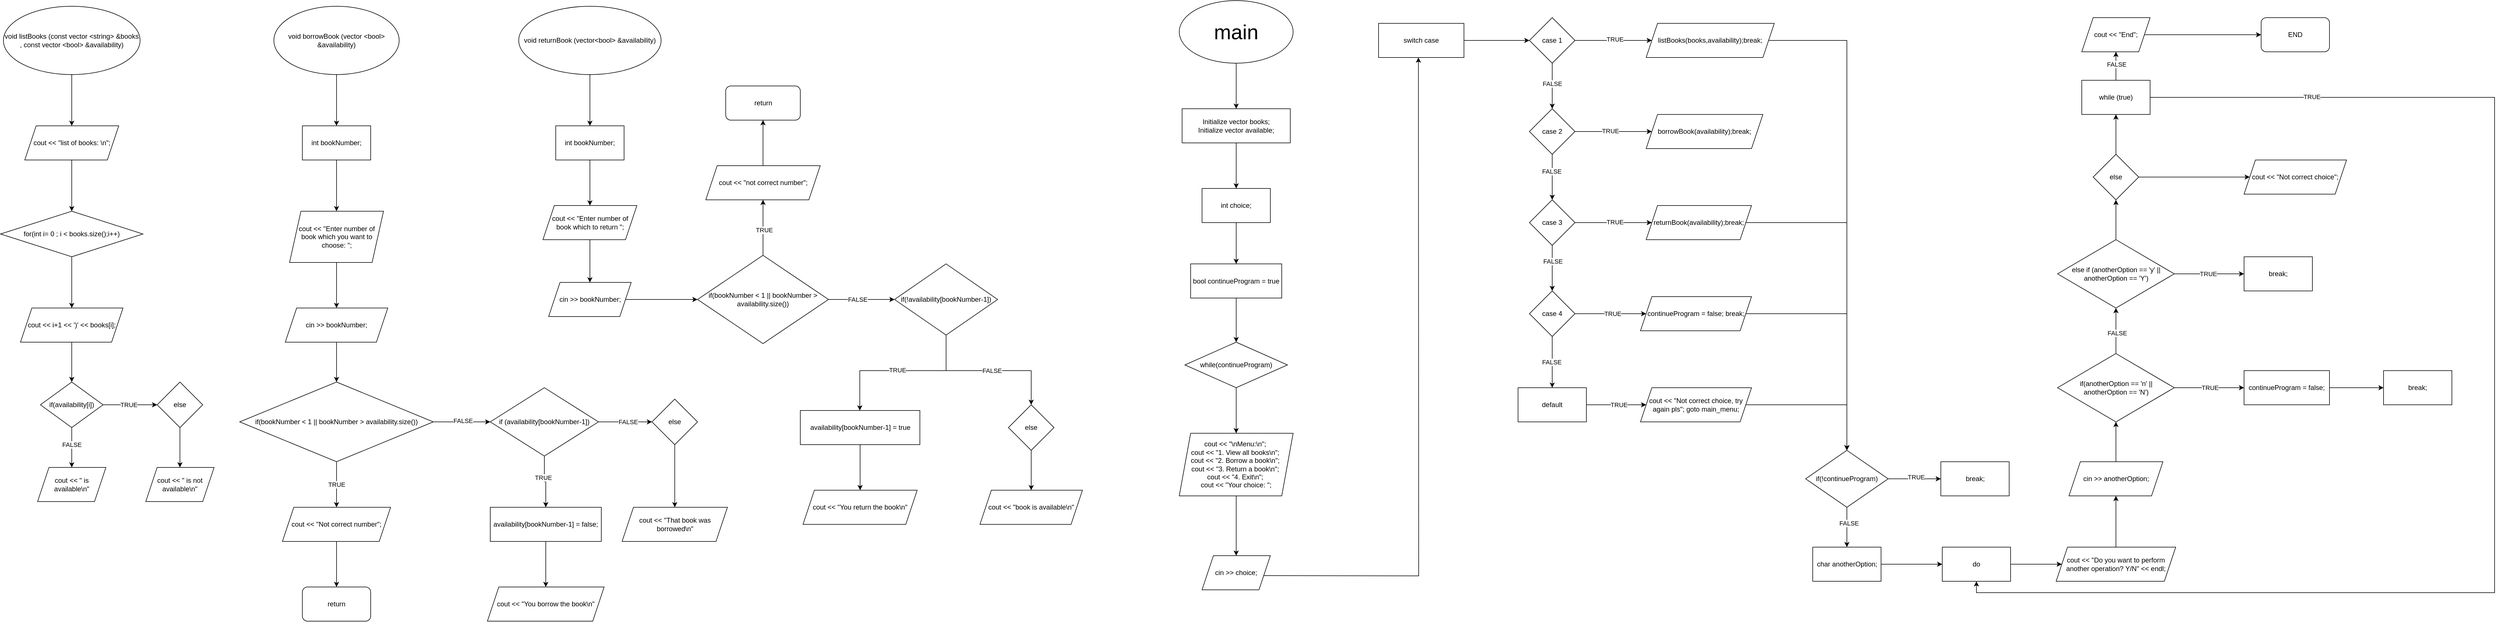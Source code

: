 <mxfile version="24.8.4">
  <diagram name="Page-1" id="5GoC2AxOQ6Kl19hyqaUY">
    <mxGraphModel dx="3521" dy="1151" grid="1" gridSize="10" guides="1" tooltips="1" connect="1" arrows="1" fold="1" page="1" pageScale="1" pageWidth="827" pageHeight="1169" math="0" shadow="0">
      <root>
        <mxCell id="0" />
        <mxCell id="1" parent="0" />
        <mxCell id="TtQ4k8WLmAkrSQSVWsEt-3" value="" style="edgeStyle=orthogonalEdgeStyle;rounded=0;orthogonalLoop=1;jettySize=auto;html=1;" edge="1" parent="1" source="TtQ4k8WLmAkrSQSVWsEt-1" target="TtQ4k8WLmAkrSQSVWsEt-2">
          <mxGeometry relative="1" as="geometry" />
        </mxCell>
        <mxCell id="TtQ4k8WLmAkrSQSVWsEt-1" value="void listBooks (const vector &amp;lt;string&amp;gt; &amp;amp;books , const vector &amp;lt;bool&amp;gt; &amp;amp;availability)" style="ellipse;whiteSpace=wrap;html=1;" vertex="1" parent="1">
          <mxGeometry x="-725" y="40" width="240" height="120" as="geometry" />
        </mxCell>
        <mxCell id="TtQ4k8WLmAkrSQSVWsEt-5" value="" style="edgeStyle=orthogonalEdgeStyle;rounded=0;orthogonalLoop=1;jettySize=auto;html=1;" edge="1" parent="1" source="TtQ4k8WLmAkrSQSVWsEt-2" target="TtQ4k8WLmAkrSQSVWsEt-4">
          <mxGeometry relative="1" as="geometry" />
        </mxCell>
        <mxCell id="TtQ4k8WLmAkrSQSVWsEt-2" value="cout &amp;lt;&amp;lt; &quot;list of books: \n&quot;;" style="shape=parallelogram;perimeter=parallelogramPerimeter;whiteSpace=wrap;html=1;fixedSize=1;" vertex="1" parent="1">
          <mxGeometry x="-687.5" y="250" width="165" height="60" as="geometry" />
        </mxCell>
        <mxCell id="TtQ4k8WLmAkrSQSVWsEt-7" value="" style="edgeStyle=orthogonalEdgeStyle;rounded=0;orthogonalLoop=1;jettySize=auto;html=1;" edge="1" parent="1" source="TtQ4k8WLmAkrSQSVWsEt-4" target="TtQ4k8WLmAkrSQSVWsEt-6">
          <mxGeometry relative="1" as="geometry" />
        </mxCell>
        <mxCell id="TtQ4k8WLmAkrSQSVWsEt-4" value="for(int i= 0 ; i &amp;lt; books.size();i++)" style="rhombus;whiteSpace=wrap;html=1;" vertex="1" parent="1">
          <mxGeometry x="-730" y="400" width="250" height="80" as="geometry" />
        </mxCell>
        <mxCell id="TtQ4k8WLmAkrSQSVWsEt-9" value="" style="edgeStyle=orthogonalEdgeStyle;rounded=0;orthogonalLoop=1;jettySize=auto;html=1;" edge="1" parent="1" source="TtQ4k8WLmAkrSQSVWsEt-6" target="TtQ4k8WLmAkrSQSVWsEt-8">
          <mxGeometry relative="1" as="geometry" />
        </mxCell>
        <mxCell id="TtQ4k8WLmAkrSQSVWsEt-6" value="cout &amp;lt;&amp;lt; i+1 &amp;lt;&amp;lt; &#39;)&#39; &amp;lt;&amp;lt; books[i];" style="shape=parallelogram;perimeter=parallelogramPerimeter;whiteSpace=wrap;html=1;fixedSize=1;" vertex="1" parent="1">
          <mxGeometry x="-695" y="570" width="180" height="60" as="geometry" />
        </mxCell>
        <mxCell id="TtQ4k8WLmAkrSQSVWsEt-11" value="" style="edgeStyle=orthogonalEdgeStyle;rounded=0;orthogonalLoop=1;jettySize=auto;html=1;" edge="1" parent="1" source="TtQ4k8WLmAkrSQSVWsEt-8" target="TtQ4k8WLmAkrSQSVWsEt-10">
          <mxGeometry relative="1" as="geometry" />
        </mxCell>
        <mxCell id="TtQ4k8WLmAkrSQSVWsEt-17" value="FALSE" style="edgeLabel;html=1;align=center;verticalAlign=middle;resizable=0;points=[];" vertex="1" connectable="0" parent="TtQ4k8WLmAkrSQSVWsEt-11">
          <mxGeometry x="-0.514" y="1" relative="1" as="geometry">
            <mxPoint x="-1" y="13" as="offset" />
          </mxGeometry>
        </mxCell>
        <mxCell id="TtQ4k8WLmAkrSQSVWsEt-13" value="" style="edgeStyle=orthogonalEdgeStyle;rounded=0;orthogonalLoop=1;jettySize=auto;html=1;" edge="1" parent="1" source="TtQ4k8WLmAkrSQSVWsEt-8" target="TtQ4k8WLmAkrSQSVWsEt-12">
          <mxGeometry relative="1" as="geometry" />
        </mxCell>
        <mxCell id="TtQ4k8WLmAkrSQSVWsEt-16" value="TRUE" style="edgeLabel;html=1;align=center;verticalAlign=middle;resizable=0;points=[];" vertex="1" connectable="0" parent="TtQ4k8WLmAkrSQSVWsEt-13">
          <mxGeometry x="0.242" y="4" relative="1" as="geometry">
            <mxPoint x="-14" y="4" as="offset" />
          </mxGeometry>
        </mxCell>
        <mxCell id="TtQ4k8WLmAkrSQSVWsEt-8" value="if(availability[i])" style="rhombus;whiteSpace=wrap;html=1;" vertex="1" parent="1">
          <mxGeometry x="-660" y="700" width="110" height="80" as="geometry" />
        </mxCell>
        <mxCell id="TtQ4k8WLmAkrSQSVWsEt-10" value="cout &amp;lt;&amp;lt; &quot; is available\n&quot;" style="shape=parallelogram;perimeter=parallelogramPerimeter;whiteSpace=wrap;html=1;fixedSize=1;" vertex="1" parent="1">
          <mxGeometry x="-665" y="850" width="120" height="60" as="geometry" />
        </mxCell>
        <mxCell id="TtQ4k8WLmAkrSQSVWsEt-15" value="" style="edgeStyle=orthogonalEdgeStyle;rounded=0;orthogonalLoop=1;jettySize=auto;html=1;" edge="1" parent="1" source="TtQ4k8WLmAkrSQSVWsEt-12" target="TtQ4k8WLmAkrSQSVWsEt-14">
          <mxGeometry relative="1" as="geometry" />
        </mxCell>
        <mxCell id="TtQ4k8WLmAkrSQSVWsEt-12" value="else" style="rhombus;whiteSpace=wrap;html=1;" vertex="1" parent="1">
          <mxGeometry x="-455" y="700" width="80" height="80" as="geometry" />
        </mxCell>
        <mxCell id="TtQ4k8WLmAkrSQSVWsEt-14" value="cout &amp;lt;&amp;lt; &quot; is not available\n&quot;" style="shape=parallelogram;perimeter=parallelogramPerimeter;whiteSpace=wrap;html=1;fixedSize=1;" vertex="1" parent="1">
          <mxGeometry x="-475" y="850" width="120" height="60" as="geometry" />
        </mxCell>
        <mxCell id="TtQ4k8WLmAkrSQSVWsEt-21" value="" style="edgeStyle=orthogonalEdgeStyle;rounded=0;orthogonalLoop=1;jettySize=auto;html=1;" edge="1" parent="1" source="TtQ4k8WLmAkrSQSVWsEt-19" target="TtQ4k8WLmAkrSQSVWsEt-20">
          <mxGeometry relative="1" as="geometry" />
        </mxCell>
        <mxCell id="TtQ4k8WLmAkrSQSVWsEt-19" value="void borrowBook (vector &amp;lt;bool&amp;gt; &amp;amp;availability)" style="ellipse;whiteSpace=wrap;html=1;" vertex="1" parent="1">
          <mxGeometry x="-250" y="40" width="220" height="120" as="geometry" />
        </mxCell>
        <mxCell id="TtQ4k8WLmAkrSQSVWsEt-23" value="" style="edgeStyle=orthogonalEdgeStyle;rounded=0;orthogonalLoop=1;jettySize=auto;html=1;" edge="1" parent="1" source="TtQ4k8WLmAkrSQSVWsEt-20" target="TtQ4k8WLmAkrSQSVWsEt-22">
          <mxGeometry relative="1" as="geometry" />
        </mxCell>
        <mxCell id="TtQ4k8WLmAkrSQSVWsEt-20" value="int bookNumber;" style="whiteSpace=wrap;html=1;" vertex="1" parent="1">
          <mxGeometry x="-200" y="250" width="120" height="60" as="geometry" />
        </mxCell>
        <mxCell id="TtQ4k8WLmAkrSQSVWsEt-25" value="" style="edgeStyle=orthogonalEdgeStyle;rounded=0;orthogonalLoop=1;jettySize=auto;html=1;" edge="1" parent="1" source="TtQ4k8WLmAkrSQSVWsEt-22" target="TtQ4k8WLmAkrSQSVWsEt-24">
          <mxGeometry relative="1" as="geometry" />
        </mxCell>
        <mxCell id="TtQ4k8WLmAkrSQSVWsEt-22" value="cout &amp;lt;&amp;lt; &quot;Enter number of book which you want to choose: &quot;;" style="shape=parallelogram;perimeter=parallelogramPerimeter;whiteSpace=wrap;html=1;fixedSize=1;" vertex="1" parent="1">
          <mxGeometry x="-222.5" y="400" width="165" height="90" as="geometry" />
        </mxCell>
        <mxCell id="TtQ4k8WLmAkrSQSVWsEt-27" value="" style="edgeStyle=orthogonalEdgeStyle;rounded=0;orthogonalLoop=1;jettySize=auto;html=1;" edge="1" parent="1" source="TtQ4k8WLmAkrSQSVWsEt-24" target="TtQ4k8WLmAkrSQSVWsEt-26">
          <mxGeometry relative="1" as="geometry" />
        </mxCell>
        <mxCell id="TtQ4k8WLmAkrSQSVWsEt-24" value="cin &amp;gt;&amp;gt; bookNumber;" style="shape=parallelogram;perimeter=parallelogramPerimeter;whiteSpace=wrap;html=1;fixedSize=1;" vertex="1" parent="1">
          <mxGeometry x="-230" y="570" width="180" height="60" as="geometry" />
        </mxCell>
        <mxCell id="TtQ4k8WLmAkrSQSVWsEt-29" value="" style="edgeStyle=orthogonalEdgeStyle;rounded=0;orthogonalLoop=1;jettySize=auto;html=1;" edge="1" parent="1" source="TtQ4k8WLmAkrSQSVWsEt-26" target="TtQ4k8WLmAkrSQSVWsEt-28">
          <mxGeometry relative="1" as="geometry" />
        </mxCell>
        <mxCell id="TtQ4k8WLmAkrSQSVWsEt-33" value="TRUE" style="edgeLabel;html=1;align=center;verticalAlign=middle;resizable=0;points=[];" vertex="1" connectable="0" parent="TtQ4k8WLmAkrSQSVWsEt-29">
          <mxGeometry x="0.201" y="-2" relative="1" as="geometry">
            <mxPoint x="2" y="-8" as="offset" />
          </mxGeometry>
        </mxCell>
        <mxCell id="TtQ4k8WLmAkrSQSVWsEt-36" value="" style="edgeStyle=orthogonalEdgeStyle;rounded=0;orthogonalLoop=1;jettySize=auto;html=1;" edge="1" parent="1" source="TtQ4k8WLmAkrSQSVWsEt-26" target="TtQ4k8WLmAkrSQSVWsEt-35">
          <mxGeometry relative="1" as="geometry" />
        </mxCell>
        <mxCell id="TtQ4k8WLmAkrSQSVWsEt-37" value="FALSE" style="edgeLabel;html=1;align=center;verticalAlign=middle;resizable=0;points=[];" vertex="1" connectable="0" parent="TtQ4k8WLmAkrSQSVWsEt-36">
          <mxGeometry x="0.027" y="2" relative="1" as="geometry">
            <mxPoint as="offset" />
          </mxGeometry>
        </mxCell>
        <mxCell id="TtQ4k8WLmAkrSQSVWsEt-26" value="if(bookNumber &amp;lt; 1 || bookNumber &amp;gt; availability.size())" style="rhombus;whiteSpace=wrap;html=1;" vertex="1" parent="1">
          <mxGeometry x="-310" y="700" width="340" height="140" as="geometry" />
        </mxCell>
        <mxCell id="TtQ4k8WLmAkrSQSVWsEt-31" value="" style="edgeStyle=orthogonalEdgeStyle;rounded=0;orthogonalLoop=1;jettySize=auto;html=1;" edge="1" parent="1" source="TtQ4k8WLmAkrSQSVWsEt-28" target="TtQ4k8WLmAkrSQSVWsEt-30">
          <mxGeometry relative="1" as="geometry" />
        </mxCell>
        <mxCell id="TtQ4k8WLmAkrSQSVWsEt-28" value="cout &amp;lt;&amp;lt; &quot;Not correct number&quot;;" style="shape=parallelogram;perimeter=parallelogramPerimeter;whiteSpace=wrap;html=1;fixedSize=1;" vertex="1" parent="1">
          <mxGeometry x="-235" y="920" width="190" height="60" as="geometry" />
        </mxCell>
        <mxCell id="TtQ4k8WLmAkrSQSVWsEt-30" value="return" style="rounded=1;whiteSpace=wrap;html=1;" vertex="1" parent="1">
          <mxGeometry x="-200" y="1060" width="120" height="60" as="geometry" />
        </mxCell>
        <mxCell id="TtQ4k8WLmAkrSQSVWsEt-39" value="" style="edgeStyle=orthogonalEdgeStyle;rounded=0;orthogonalLoop=1;jettySize=auto;html=1;" edge="1" parent="1" source="TtQ4k8WLmAkrSQSVWsEt-35" target="TtQ4k8WLmAkrSQSVWsEt-38">
          <mxGeometry relative="1" as="geometry" />
        </mxCell>
        <mxCell id="TtQ4k8WLmAkrSQSVWsEt-40" value="TRUE" style="edgeLabel;html=1;align=center;verticalAlign=middle;resizable=0;points=[];" vertex="1" connectable="0" parent="TtQ4k8WLmAkrSQSVWsEt-39">
          <mxGeometry x="-0.178" y="-2" relative="1" as="geometry">
            <mxPoint as="offset" />
          </mxGeometry>
        </mxCell>
        <mxCell id="TtQ4k8WLmAkrSQSVWsEt-44" value="" style="edgeStyle=orthogonalEdgeStyle;rounded=0;orthogonalLoop=1;jettySize=auto;html=1;" edge="1" parent="1" source="TtQ4k8WLmAkrSQSVWsEt-35" target="TtQ4k8WLmAkrSQSVWsEt-43">
          <mxGeometry relative="1" as="geometry" />
        </mxCell>
        <mxCell id="TtQ4k8WLmAkrSQSVWsEt-46" value="FALSE" style="edgeLabel;html=1;align=center;verticalAlign=middle;resizable=0;points=[];" vertex="1" connectable="0" parent="TtQ4k8WLmAkrSQSVWsEt-44">
          <mxGeometry x="-0.096" y="-2" relative="1" as="geometry">
            <mxPoint x="9" y="-2" as="offset" />
          </mxGeometry>
        </mxCell>
        <mxCell id="TtQ4k8WLmAkrSQSVWsEt-35" value="if (availability[bookNumber-1])" style="rhombus;whiteSpace=wrap;html=1;" vertex="1" parent="1">
          <mxGeometry x="130" y="710" width="190" height="120" as="geometry" />
        </mxCell>
        <mxCell id="TtQ4k8WLmAkrSQSVWsEt-42" value="" style="edgeStyle=orthogonalEdgeStyle;rounded=0;orthogonalLoop=1;jettySize=auto;html=1;" edge="1" parent="1" source="TtQ4k8WLmAkrSQSVWsEt-38" target="TtQ4k8WLmAkrSQSVWsEt-41">
          <mxGeometry relative="1" as="geometry" />
        </mxCell>
        <mxCell id="TtQ4k8WLmAkrSQSVWsEt-38" value="availability[bookNumber-1] = false;" style="whiteSpace=wrap;html=1;" vertex="1" parent="1">
          <mxGeometry x="130" y="920" width="195" height="60" as="geometry" />
        </mxCell>
        <mxCell id="TtQ4k8WLmAkrSQSVWsEt-41" value="cout &amp;lt;&amp;lt; &quot;You borrow the book\n&quot;" style="shape=parallelogram;perimeter=parallelogramPerimeter;whiteSpace=wrap;html=1;fixedSize=1;" vertex="1" parent="1">
          <mxGeometry x="125" y="1060" width="205" height="60" as="geometry" />
        </mxCell>
        <mxCell id="TtQ4k8WLmAkrSQSVWsEt-48" value="" style="edgeStyle=orthogonalEdgeStyle;rounded=0;orthogonalLoop=1;jettySize=auto;html=1;" edge="1" parent="1" source="TtQ4k8WLmAkrSQSVWsEt-43" target="TtQ4k8WLmAkrSQSVWsEt-47">
          <mxGeometry relative="1" as="geometry" />
        </mxCell>
        <mxCell id="TtQ4k8WLmAkrSQSVWsEt-43" value="else" style="rhombus;whiteSpace=wrap;html=1;" vertex="1" parent="1">
          <mxGeometry x="414" y="730" width="80" height="80" as="geometry" />
        </mxCell>
        <mxCell id="TtQ4k8WLmAkrSQSVWsEt-47" value="cout &amp;lt;&amp;lt; &quot;That book was borrowed\n&quot;" style="shape=parallelogram;perimeter=parallelogramPerimeter;whiteSpace=wrap;html=1;fixedSize=1;" vertex="1" parent="1">
          <mxGeometry x="361.5" y="920" width="185" height="60" as="geometry" />
        </mxCell>
        <mxCell id="TtQ4k8WLmAkrSQSVWsEt-51" value="" style="edgeStyle=orthogonalEdgeStyle;rounded=0;orthogonalLoop=1;jettySize=auto;html=1;" edge="1" parent="1" source="TtQ4k8WLmAkrSQSVWsEt-49" target="TtQ4k8WLmAkrSQSVWsEt-50">
          <mxGeometry relative="1" as="geometry" />
        </mxCell>
        <mxCell id="TtQ4k8WLmAkrSQSVWsEt-49" value="void returnBook (vector&amp;lt;bool&amp;gt; &amp;amp;availability)" style="ellipse;whiteSpace=wrap;html=1;" vertex="1" parent="1">
          <mxGeometry x="180" y="40" width="250" height="120" as="geometry" />
        </mxCell>
        <mxCell id="TtQ4k8WLmAkrSQSVWsEt-53" value="" style="edgeStyle=orthogonalEdgeStyle;rounded=0;orthogonalLoop=1;jettySize=auto;html=1;" edge="1" parent="1" source="TtQ4k8WLmAkrSQSVWsEt-50" target="TtQ4k8WLmAkrSQSVWsEt-52">
          <mxGeometry relative="1" as="geometry" />
        </mxCell>
        <mxCell id="TtQ4k8WLmAkrSQSVWsEt-50" value="int bookNumber;" style="whiteSpace=wrap;html=1;" vertex="1" parent="1">
          <mxGeometry x="245" y="250" width="120" height="60" as="geometry" />
        </mxCell>
        <mxCell id="TtQ4k8WLmAkrSQSVWsEt-55" value="" style="edgeStyle=orthogonalEdgeStyle;rounded=0;orthogonalLoop=1;jettySize=auto;html=1;" edge="1" parent="1" source="TtQ4k8WLmAkrSQSVWsEt-52" target="TtQ4k8WLmAkrSQSVWsEt-54">
          <mxGeometry relative="1" as="geometry" />
        </mxCell>
        <mxCell id="TtQ4k8WLmAkrSQSVWsEt-52" value="cout &amp;lt;&amp;lt; &quot;Enter number of book which to return &quot;;" style="shape=parallelogram;perimeter=parallelogramPerimeter;whiteSpace=wrap;html=1;fixedSize=1;" vertex="1" parent="1">
          <mxGeometry x="222.5" y="390" width="165" height="60" as="geometry" />
        </mxCell>
        <mxCell id="TtQ4k8WLmAkrSQSVWsEt-57" value="" style="edgeStyle=orthogonalEdgeStyle;rounded=0;orthogonalLoop=1;jettySize=auto;html=1;" edge="1" parent="1" source="TtQ4k8WLmAkrSQSVWsEt-54" target="TtQ4k8WLmAkrSQSVWsEt-56">
          <mxGeometry relative="1" as="geometry" />
        </mxCell>
        <mxCell id="TtQ4k8WLmAkrSQSVWsEt-54" value="cin &amp;gt;&amp;gt; bookNumber;" style="shape=parallelogram;perimeter=parallelogramPerimeter;whiteSpace=wrap;html=1;fixedSize=1;" vertex="1" parent="1">
          <mxGeometry x="232.5" y="525" width="145" height="60" as="geometry" />
        </mxCell>
        <mxCell id="TtQ4k8WLmAkrSQSVWsEt-59" value="" style="edgeStyle=orthogonalEdgeStyle;rounded=0;orthogonalLoop=1;jettySize=auto;html=1;" edge="1" parent="1" source="TtQ4k8WLmAkrSQSVWsEt-56" target="TtQ4k8WLmAkrSQSVWsEt-58">
          <mxGeometry relative="1" as="geometry" />
        </mxCell>
        <mxCell id="TtQ4k8WLmAkrSQSVWsEt-60" value="TRUE" style="edgeLabel;html=1;align=center;verticalAlign=middle;resizable=0;points=[];" vertex="1" connectable="0" parent="TtQ4k8WLmAkrSQSVWsEt-59">
          <mxGeometry x="-0.091" y="-2" relative="1" as="geometry">
            <mxPoint as="offset" />
          </mxGeometry>
        </mxCell>
        <mxCell id="TtQ4k8WLmAkrSQSVWsEt-64" value="" style="edgeStyle=orthogonalEdgeStyle;rounded=0;orthogonalLoop=1;jettySize=auto;html=1;" edge="1" parent="1" source="TtQ4k8WLmAkrSQSVWsEt-56" target="TtQ4k8WLmAkrSQSVWsEt-63">
          <mxGeometry relative="1" as="geometry" />
        </mxCell>
        <mxCell id="TtQ4k8WLmAkrSQSVWsEt-75" value="FALSE" style="edgeLabel;html=1;align=center;verticalAlign=middle;resizable=0;points=[];" vertex="1" connectable="0" parent="TtQ4k8WLmAkrSQSVWsEt-64">
          <mxGeometry x="-0.126" relative="1" as="geometry">
            <mxPoint as="offset" />
          </mxGeometry>
        </mxCell>
        <mxCell id="TtQ4k8WLmAkrSQSVWsEt-56" value="if(bookNumber &amp;lt; 1 || bookNumber &amp;gt; availability.size())" style="rhombus;whiteSpace=wrap;html=1;" vertex="1" parent="1">
          <mxGeometry x="494" y="477.5" width="230" height="155" as="geometry" />
        </mxCell>
        <mxCell id="TtQ4k8WLmAkrSQSVWsEt-62" value="" style="edgeStyle=orthogonalEdgeStyle;rounded=0;orthogonalLoop=1;jettySize=auto;html=1;" edge="1" parent="1" source="TtQ4k8WLmAkrSQSVWsEt-58" target="TtQ4k8WLmAkrSQSVWsEt-61">
          <mxGeometry relative="1" as="geometry" />
        </mxCell>
        <mxCell id="TtQ4k8WLmAkrSQSVWsEt-58" value="cout &amp;lt;&amp;lt; &quot;not correct number&quot;;" style="shape=parallelogram;perimeter=parallelogramPerimeter;whiteSpace=wrap;html=1;fixedSize=1;" vertex="1" parent="1">
          <mxGeometry x="508.5" y="320" width="201" height="60" as="geometry" />
        </mxCell>
        <mxCell id="TtQ4k8WLmAkrSQSVWsEt-61" value="return" style="rounded=1;whiteSpace=wrap;html=1;" vertex="1" parent="1">
          <mxGeometry x="543.5" y="180" width="131" height="60" as="geometry" />
        </mxCell>
        <mxCell id="TtQ4k8WLmAkrSQSVWsEt-66" value="" style="edgeStyle=orthogonalEdgeStyle;rounded=0;orthogonalLoop=1;jettySize=auto;html=1;" edge="1" parent="1" source="TtQ4k8WLmAkrSQSVWsEt-63" target="TtQ4k8WLmAkrSQSVWsEt-65">
          <mxGeometry relative="1" as="geometry">
            <Array as="points">
              <mxPoint x="931" y="680" />
              <mxPoint x="779" y="680" />
            </Array>
          </mxGeometry>
        </mxCell>
        <mxCell id="TtQ4k8WLmAkrSQSVWsEt-67" value="TRUE" style="edgeLabel;html=1;align=center;verticalAlign=middle;resizable=0;points=[];" vertex="1" connectable="0" parent="TtQ4k8WLmAkrSQSVWsEt-66">
          <mxGeometry x="0.045" y="-1" relative="1" as="geometry">
            <mxPoint as="offset" />
          </mxGeometry>
        </mxCell>
        <mxCell id="TtQ4k8WLmAkrSQSVWsEt-71" value="" style="edgeStyle=orthogonalEdgeStyle;rounded=0;orthogonalLoop=1;jettySize=auto;html=1;" edge="1" parent="1" source="TtQ4k8WLmAkrSQSVWsEt-63" target="TtQ4k8WLmAkrSQSVWsEt-70">
          <mxGeometry relative="1" as="geometry">
            <Array as="points">
              <mxPoint x="931" y="680" />
              <mxPoint x="1080" y="680" />
            </Array>
          </mxGeometry>
        </mxCell>
        <mxCell id="TtQ4k8WLmAkrSQSVWsEt-74" value="FALSE" style="edgeLabel;html=1;align=center;verticalAlign=middle;resizable=0;points=[];" vertex="1" connectable="0" parent="TtQ4k8WLmAkrSQSVWsEt-71">
          <mxGeometry x="0.121" y="-1" relative="1" as="geometry">
            <mxPoint x="-10" y="-1" as="offset" />
          </mxGeometry>
        </mxCell>
        <mxCell id="TtQ4k8WLmAkrSQSVWsEt-63" value="if(!availability[bookNumber-1])" style="rhombus;whiteSpace=wrap;html=1;" vertex="1" parent="1">
          <mxGeometry x="840" y="492.5" width="181" height="125" as="geometry" />
        </mxCell>
        <mxCell id="TtQ4k8WLmAkrSQSVWsEt-69" value="" style="edgeStyle=orthogonalEdgeStyle;rounded=0;orthogonalLoop=1;jettySize=auto;html=1;" edge="1" parent="1" source="TtQ4k8WLmAkrSQSVWsEt-65" target="TtQ4k8WLmAkrSQSVWsEt-68">
          <mxGeometry relative="1" as="geometry" />
        </mxCell>
        <mxCell id="TtQ4k8WLmAkrSQSVWsEt-65" value="availability[bookNumber-1] = true" style="whiteSpace=wrap;html=1;" vertex="1" parent="1">
          <mxGeometry x="674.5" y="750" width="210" height="60" as="geometry" />
        </mxCell>
        <mxCell id="TtQ4k8WLmAkrSQSVWsEt-68" value="cout &amp;lt;&amp;lt; &quot;You return the book\n&quot;" style="shape=parallelogram;perimeter=parallelogramPerimeter;whiteSpace=wrap;html=1;fixedSize=1;" vertex="1" parent="1">
          <mxGeometry x="679.25" y="890" width="200.5" height="60" as="geometry" />
        </mxCell>
        <mxCell id="TtQ4k8WLmAkrSQSVWsEt-73" value="" style="edgeStyle=orthogonalEdgeStyle;rounded=0;orthogonalLoop=1;jettySize=auto;html=1;" edge="1" parent="1" source="TtQ4k8WLmAkrSQSVWsEt-70" target="TtQ4k8WLmAkrSQSVWsEt-72">
          <mxGeometry relative="1" as="geometry" />
        </mxCell>
        <mxCell id="TtQ4k8WLmAkrSQSVWsEt-70" value="else" style="rhombus;whiteSpace=wrap;html=1;" vertex="1" parent="1">
          <mxGeometry x="1040" y="740" width="80" height="80" as="geometry" />
        </mxCell>
        <mxCell id="TtQ4k8WLmAkrSQSVWsEt-72" value="cout &amp;lt;&amp;lt; &quot;book is available\n&quot;" style="shape=parallelogram;perimeter=parallelogramPerimeter;whiteSpace=wrap;html=1;fixedSize=1;" vertex="1" parent="1">
          <mxGeometry x="990" y="890" width="180" height="60" as="geometry" />
        </mxCell>
        <mxCell id="TtQ4k8WLmAkrSQSVWsEt-78" value="" style="edgeStyle=orthogonalEdgeStyle;rounded=0;orthogonalLoop=1;jettySize=auto;html=1;" edge="1" parent="1" source="TtQ4k8WLmAkrSQSVWsEt-76" target="TtQ4k8WLmAkrSQSVWsEt-77">
          <mxGeometry relative="1" as="geometry" />
        </mxCell>
        <mxCell id="TtQ4k8WLmAkrSQSVWsEt-76" value="&lt;font style=&quot;font-size: 36px;&quot;&gt;main&lt;/font&gt;" style="ellipse;whiteSpace=wrap;html=1;" vertex="1" parent="1">
          <mxGeometry x="1340" y="30" width="200" height="110" as="geometry" />
        </mxCell>
        <mxCell id="TtQ4k8WLmAkrSQSVWsEt-80" value="" style="edgeStyle=orthogonalEdgeStyle;rounded=0;orthogonalLoop=1;jettySize=auto;html=1;" edge="1" parent="1" source="TtQ4k8WLmAkrSQSVWsEt-77" target="TtQ4k8WLmAkrSQSVWsEt-79">
          <mxGeometry relative="1" as="geometry" />
        </mxCell>
        <mxCell id="TtQ4k8WLmAkrSQSVWsEt-77" value="Initialize vector books;&lt;div&gt;Initialize vector available;&lt;/div&gt;" style="whiteSpace=wrap;html=1;" vertex="1" parent="1">
          <mxGeometry x="1345" y="220" width="190" height="60" as="geometry" />
        </mxCell>
        <mxCell id="TtQ4k8WLmAkrSQSVWsEt-82" value="" style="edgeStyle=orthogonalEdgeStyle;rounded=0;orthogonalLoop=1;jettySize=auto;html=1;" edge="1" parent="1" source="TtQ4k8WLmAkrSQSVWsEt-79" target="TtQ4k8WLmAkrSQSVWsEt-81">
          <mxGeometry relative="1" as="geometry" />
        </mxCell>
        <mxCell id="TtQ4k8WLmAkrSQSVWsEt-79" value="int choice;" style="whiteSpace=wrap;html=1;" vertex="1" parent="1">
          <mxGeometry x="1380" y="360" width="120" height="60" as="geometry" />
        </mxCell>
        <mxCell id="TtQ4k8WLmAkrSQSVWsEt-84" value="" style="edgeStyle=orthogonalEdgeStyle;rounded=0;orthogonalLoop=1;jettySize=auto;html=1;" edge="1" parent="1" source="TtQ4k8WLmAkrSQSVWsEt-81" target="TtQ4k8WLmAkrSQSVWsEt-83">
          <mxGeometry relative="1" as="geometry" />
        </mxCell>
        <mxCell id="TtQ4k8WLmAkrSQSVWsEt-81" value="bool continueProgram = true" style="whiteSpace=wrap;html=1;" vertex="1" parent="1">
          <mxGeometry x="1360" y="492.5" width="160" height="60" as="geometry" />
        </mxCell>
        <mxCell id="TtQ4k8WLmAkrSQSVWsEt-89" value="" style="edgeStyle=orthogonalEdgeStyle;rounded=0;orthogonalLoop=1;jettySize=auto;html=1;" edge="1" parent="1" source="TtQ4k8WLmAkrSQSVWsEt-83" target="TtQ4k8WLmAkrSQSVWsEt-88">
          <mxGeometry relative="1" as="geometry" />
        </mxCell>
        <mxCell id="TtQ4k8WLmAkrSQSVWsEt-83" value="while(continueProgram)" style="rhombus;whiteSpace=wrap;html=1;" vertex="1" parent="1">
          <mxGeometry x="1350" y="630" width="180" height="80" as="geometry" />
        </mxCell>
        <mxCell id="TtQ4k8WLmAkrSQSVWsEt-91" value="" style="edgeStyle=orthogonalEdgeStyle;rounded=0;orthogonalLoop=1;jettySize=auto;html=1;" edge="1" parent="1" source="TtQ4k8WLmAkrSQSVWsEt-88" target="TtQ4k8WLmAkrSQSVWsEt-90">
          <mxGeometry relative="1" as="geometry" />
        </mxCell>
        <mxCell id="TtQ4k8WLmAkrSQSVWsEt-88" value="cout &amp;lt;&amp;lt; &quot;\nMenu:\n&quot;;&amp;nbsp;&lt;div&gt;cout &amp;lt;&amp;lt; &quot;1. View all books\n&quot;;&amp;nbsp;&lt;/div&gt;&lt;div&gt;cout &amp;lt;&amp;lt; &quot;2. Borrow a book\n&quot;;&amp;nbsp;&lt;/div&gt;&lt;div&gt;cout &amp;lt;&amp;lt; &quot;3. Return a book\n&quot;;&amp;nbsp;&lt;/div&gt;&lt;div&gt;cout &amp;lt;&amp;lt; &quot;4. Exit\n&quot;;&amp;nbsp;&lt;/div&gt;&lt;div&gt;cout &amp;lt;&amp;lt; &quot;Your choice: &quot;;&lt;/div&gt;" style="shape=parallelogram;perimeter=parallelogramPerimeter;whiteSpace=wrap;html=1;fixedSize=1;" vertex="1" parent="1">
          <mxGeometry x="1340" y="790" width="200" height="110" as="geometry" />
        </mxCell>
        <mxCell id="TtQ4k8WLmAkrSQSVWsEt-93" value="" style="edgeStyle=orthogonalEdgeStyle;rounded=0;orthogonalLoop=1;jettySize=auto;html=1;" edge="1" parent="1">
          <mxGeometry relative="1" as="geometry">
            <mxPoint x="1479.999" y="1040.034" as="sourcePoint" />
            <mxPoint x="1760.01" y="130" as="targetPoint" />
          </mxGeometry>
        </mxCell>
        <mxCell id="TtQ4k8WLmAkrSQSVWsEt-90" value="cin &amp;gt;&amp;gt; choice;" style="shape=parallelogram;perimeter=parallelogramPerimeter;whiteSpace=wrap;html=1;fixedSize=1;" vertex="1" parent="1">
          <mxGeometry x="1380" y="1005" width="120" height="60" as="geometry" />
        </mxCell>
        <mxCell id="TtQ4k8WLmAkrSQSVWsEt-111" value="" style="edgeStyle=orthogonalEdgeStyle;rounded=0;orthogonalLoop=1;jettySize=auto;html=1;" edge="1" parent="1" source="TtQ4k8WLmAkrSQSVWsEt-109" target="TtQ4k8WLmAkrSQSVWsEt-110">
          <mxGeometry relative="1" as="geometry" />
        </mxCell>
        <mxCell id="TtQ4k8WLmAkrSQSVWsEt-109" value="switch case" style="rounded=0;whiteSpace=wrap;html=1;" vertex="1" parent="1">
          <mxGeometry x="1690" y="70" width="150" height="60" as="geometry" />
        </mxCell>
        <mxCell id="TtQ4k8WLmAkrSQSVWsEt-115" value="" style="edgeStyle=orthogonalEdgeStyle;rounded=0;orthogonalLoop=1;jettySize=auto;html=1;" edge="1" parent="1" source="TtQ4k8WLmAkrSQSVWsEt-110" target="TtQ4k8WLmAkrSQSVWsEt-114">
          <mxGeometry relative="1" as="geometry" />
        </mxCell>
        <mxCell id="TtQ4k8WLmAkrSQSVWsEt-116" value="TRUE" style="edgeLabel;html=1;align=center;verticalAlign=middle;resizable=0;points=[];" vertex="1" connectable="0" parent="TtQ4k8WLmAkrSQSVWsEt-115">
          <mxGeometry x="0.038" y="2" relative="1" as="geometry">
            <mxPoint as="offset" />
          </mxGeometry>
        </mxCell>
        <mxCell id="TtQ4k8WLmAkrSQSVWsEt-118" value="" style="edgeStyle=orthogonalEdgeStyle;rounded=0;orthogonalLoop=1;jettySize=auto;html=1;" edge="1" parent="1" source="TtQ4k8WLmAkrSQSVWsEt-110" target="TtQ4k8WLmAkrSQSVWsEt-117">
          <mxGeometry relative="1" as="geometry" />
        </mxCell>
        <mxCell id="TtQ4k8WLmAkrSQSVWsEt-137" value="FALSE" style="edgeLabel;html=1;align=center;verticalAlign=middle;resizable=0;points=[];" vertex="1" connectable="0" parent="TtQ4k8WLmAkrSQSVWsEt-118">
          <mxGeometry x="-0.117" relative="1" as="geometry">
            <mxPoint as="offset" />
          </mxGeometry>
        </mxCell>
        <mxCell id="TtQ4k8WLmAkrSQSVWsEt-110" value="case 1" style="rhombus;whiteSpace=wrap;html=1;rounded=0;" vertex="1" parent="1">
          <mxGeometry x="1955" y="60" width="80" height="80" as="geometry" />
        </mxCell>
        <mxCell id="TtQ4k8WLmAkrSQSVWsEt-144" style="edgeStyle=orthogonalEdgeStyle;rounded=0;orthogonalLoop=1;jettySize=auto;html=1;entryX=0.5;entryY=0;entryDx=0;entryDy=0;" edge="1" parent="1" source="TtQ4k8WLmAkrSQSVWsEt-114" target="TtQ4k8WLmAkrSQSVWsEt-141">
          <mxGeometry relative="1" as="geometry" />
        </mxCell>
        <mxCell id="TtQ4k8WLmAkrSQSVWsEt-114" value="listBooks(books,availability);break;" style="shape=parallelogram;perimeter=parallelogramPerimeter;whiteSpace=wrap;html=1;fixedSize=1;rounded=0;" vertex="1" parent="1">
          <mxGeometry x="2160" y="70" width="225" height="60" as="geometry" />
        </mxCell>
        <mxCell id="TtQ4k8WLmAkrSQSVWsEt-120" value="" style="edgeStyle=orthogonalEdgeStyle;rounded=0;orthogonalLoop=1;jettySize=auto;html=1;" edge="1" parent="1" source="TtQ4k8WLmAkrSQSVWsEt-117" target="TtQ4k8WLmAkrSQSVWsEt-119">
          <mxGeometry relative="1" as="geometry" />
        </mxCell>
        <mxCell id="TtQ4k8WLmAkrSQSVWsEt-121" value="TRUE" style="edgeLabel;html=1;align=center;verticalAlign=middle;resizable=0;points=[];" vertex="1" connectable="0" parent="TtQ4k8WLmAkrSQSVWsEt-120">
          <mxGeometry x="-0.081" y="1" relative="1" as="geometry">
            <mxPoint as="offset" />
          </mxGeometry>
        </mxCell>
        <mxCell id="TtQ4k8WLmAkrSQSVWsEt-123" value="" style="edgeStyle=orthogonalEdgeStyle;rounded=0;orthogonalLoop=1;jettySize=auto;html=1;" edge="1" parent="1" source="TtQ4k8WLmAkrSQSVWsEt-117" target="TtQ4k8WLmAkrSQSVWsEt-122">
          <mxGeometry relative="1" as="geometry" />
        </mxCell>
        <mxCell id="TtQ4k8WLmAkrSQSVWsEt-138" value="FALSE" style="edgeLabel;html=1;align=center;verticalAlign=middle;resizable=0;points=[];" vertex="1" connectable="0" parent="TtQ4k8WLmAkrSQSVWsEt-123">
          <mxGeometry x="-0.263" y="-1" relative="1" as="geometry">
            <mxPoint as="offset" />
          </mxGeometry>
        </mxCell>
        <mxCell id="TtQ4k8WLmAkrSQSVWsEt-117" value="case 2" style="rhombus;whiteSpace=wrap;html=1;rounded=0;" vertex="1" parent="1">
          <mxGeometry x="1955" y="220" width="80" height="80" as="geometry" />
        </mxCell>
        <mxCell id="TtQ4k8WLmAkrSQSVWsEt-119" value="borrowBook(availability);break;" style="shape=parallelogram;perimeter=parallelogramPerimeter;whiteSpace=wrap;html=1;fixedSize=1;rounded=0;" vertex="1" parent="1">
          <mxGeometry x="2160" y="230" width="205" height="60" as="geometry" />
        </mxCell>
        <mxCell id="TtQ4k8WLmAkrSQSVWsEt-125" value="" style="edgeStyle=orthogonalEdgeStyle;rounded=0;orthogonalLoop=1;jettySize=auto;html=1;" edge="1" parent="1" source="TtQ4k8WLmAkrSQSVWsEt-122" target="TtQ4k8WLmAkrSQSVWsEt-124">
          <mxGeometry relative="1" as="geometry" />
        </mxCell>
        <mxCell id="TtQ4k8WLmAkrSQSVWsEt-134" value="TRUE" style="edgeLabel;html=1;align=center;verticalAlign=middle;resizable=0;points=[];" vertex="1" connectable="0" parent="TtQ4k8WLmAkrSQSVWsEt-125">
          <mxGeometry x="0.032" y="1" relative="1" as="geometry">
            <mxPoint as="offset" />
          </mxGeometry>
        </mxCell>
        <mxCell id="TtQ4k8WLmAkrSQSVWsEt-127" value="" style="edgeStyle=orthogonalEdgeStyle;rounded=0;orthogonalLoop=1;jettySize=auto;html=1;" edge="1" parent="1" source="TtQ4k8WLmAkrSQSVWsEt-122" target="TtQ4k8WLmAkrSQSVWsEt-126">
          <mxGeometry relative="1" as="geometry" />
        </mxCell>
        <mxCell id="TtQ4k8WLmAkrSQSVWsEt-139" value="FALSE" style="edgeLabel;html=1;align=center;verticalAlign=middle;resizable=0;points=[];" vertex="1" connectable="0" parent="TtQ4k8WLmAkrSQSVWsEt-127">
          <mxGeometry x="-0.304" y="1" relative="1" as="geometry">
            <mxPoint as="offset" />
          </mxGeometry>
        </mxCell>
        <mxCell id="TtQ4k8WLmAkrSQSVWsEt-122" value="case 3" style="rhombus;whiteSpace=wrap;html=1;rounded=0;" vertex="1" parent="1">
          <mxGeometry x="1955" y="380" width="80" height="80" as="geometry" />
        </mxCell>
        <mxCell id="TtQ4k8WLmAkrSQSVWsEt-145" style="edgeStyle=orthogonalEdgeStyle;rounded=0;orthogonalLoop=1;jettySize=auto;html=1;entryX=0.5;entryY=0;entryDx=0;entryDy=0;" edge="1" parent="1" source="TtQ4k8WLmAkrSQSVWsEt-124" target="TtQ4k8WLmAkrSQSVWsEt-141">
          <mxGeometry relative="1" as="geometry" />
        </mxCell>
        <mxCell id="TtQ4k8WLmAkrSQSVWsEt-124" value="returnBook(availability);break;" style="shape=parallelogram;perimeter=parallelogramPerimeter;whiteSpace=wrap;html=1;fixedSize=1;rounded=0;" vertex="1" parent="1">
          <mxGeometry x="2160" y="390" width="185" height="60" as="geometry" />
        </mxCell>
        <mxCell id="TtQ4k8WLmAkrSQSVWsEt-129" value="" style="edgeStyle=orthogonalEdgeStyle;rounded=0;orthogonalLoop=1;jettySize=auto;html=1;" edge="1" parent="1" source="TtQ4k8WLmAkrSQSVWsEt-126" target="TtQ4k8WLmAkrSQSVWsEt-128">
          <mxGeometry relative="1" as="geometry" />
        </mxCell>
        <mxCell id="TtQ4k8WLmAkrSQSVWsEt-135" value="TRUE" style="edgeLabel;html=1;align=center;verticalAlign=middle;resizable=0;points=[];" vertex="1" connectable="0" parent="TtQ4k8WLmAkrSQSVWsEt-129">
          <mxGeometry x="0.048" relative="1" as="geometry">
            <mxPoint as="offset" />
          </mxGeometry>
        </mxCell>
        <mxCell id="TtQ4k8WLmAkrSQSVWsEt-131" value="" style="edgeStyle=orthogonalEdgeStyle;rounded=0;orthogonalLoop=1;jettySize=auto;html=1;" edge="1" parent="1" source="TtQ4k8WLmAkrSQSVWsEt-126" target="TtQ4k8WLmAkrSQSVWsEt-130">
          <mxGeometry relative="1" as="geometry" />
        </mxCell>
        <mxCell id="TtQ4k8WLmAkrSQSVWsEt-140" value="FALSE" style="edgeLabel;html=1;align=center;verticalAlign=middle;resizable=0;points=[];" vertex="1" connectable="0" parent="TtQ4k8WLmAkrSQSVWsEt-131">
          <mxGeometry x="-0.011" y="-1" relative="1" as="geometry">
            <mxPoint as="offset" />
          </mxGeometry>
        </mxCell>
        <mxCell id="TtQ4k8WLmAkrSQSVWsEt-126" value="case 4" style="rhombus;whiteSpace=wrap;html=1;rounded=0;" vertex="1" parent="1">
          <mxGeometry x="1955" y="540" width="80" height="80" as="geometry" />
        </mxCell>
        <mxCell id="TtQ4k8WLmAkrSQSVWsEt-146" style="edgeStyle=orthogonalEdgeStyle;rounded=0;orthogonalLoop=1;jettySize=auto;html=1;entryX=0.5;entryY=0;entryDx=0;entryDy=0;" edge="1" parent="1" source="TtQ4k8WLmAkrSQSVWsEt-128" target="TtQ4k8WLmAkrSQSVWsEt-141">
          <mxGeometry relative="1" as="geometry" />
        </mxCell>
        <mxCell id="TtQ4k8WLmAkrSQSVWsEt-128" value="continueProgram = false; break;" style="shape=parallelogram;perimeter=parallelogramPerimeter;whiteSpace=wrap;html=1;fixedSize=1;rounded=0;" vertex="1" parent="1">
          <mxGeometry x="2150" y="550" width="195" height="60" as="geometry" />
        </mxCell>
        <mxCell id="TtQ4k8WLmAkrSQSVWsEt-133" value="" style="edgeStyle=orthogonalEdgeStyle;rounded=0;orthogonalLoop=1;jettySize=auto;html=1;" edge="1" parent="1" source="TtQ4k8WLmAkrSQSVWsEt-130" target="TtQ4k8WLmAkrSQSVWsEt-132">
          <mxGeometry relative="1" as="geometry" />
        </mxCell>
        <mxCell id="TtQ4k8WLmAkrSQSVWsEt-136" value="TRUE" style="edgeLabel;html=1;align=center;verticalAlign=middle;resizable=0;points=[];" vertex="1" connectable="0" parent="TtQ4k8WLmAkrSQSVWsEt-133">
          <mxGeometry x="0.089" relative="1" as="geometry">
            <mxPoint as="offset" />
          </mxGeometry>
        </mxCell>
        <mxCell id="TtQ4k8WLmAkrSQSVWsEt-130" value="default" style="whiteSpace=wrap;html=1;rounded=0;" vertex="1" parent="1">
          <mxGeometry x="1935" y="710" width="120" height="60" as="geometry" />
        </mxCell>
        <mxCell id="TtQ4k8WLmAkrSQSVWsEt-147" style="edgeStyle=orthogonalEdgeStyle;rounded=0;orthogonalLoop=1;jettySize=auto;html=1;entryX=0.5;entryY=0;entryDx=0;entryDy=0;" edge="1" parent="1" source="TtQ4k8WLmAkrSQSVWsEt-132" target="TtQ4k8WLmAkrSQSVWsEt-141">
          <mxGeometry relative="1" as="geometry" />
        </mxCell>
        <mxCell id="TtQ4k8WLmAkrSQSVWsEt-132" value="cout &amp;lt;&amp;lt; &quot;Not correct choice, try again pls&quot;; goto main_menu;" style="shape=parallelogram;perimeter=parallelogramPerimeter;whiteSpace=wrap;html=1;fixedSize=1;rounded=0;" vertex="1" parent="1">
          <mxGeometry x="2150" y="710" width="195" height="60" as="geometry" />
        </mxCell>
        <mxCell id="TtQ4k8WLmAkrSQSVWsEt-149" value="" style="edgeStyle=orthogonalEdgeStyle;rounded=0;orthogonalLoop=1;jettySize=auto;html=1;" edge="1" parent="1" source="TtQ4k8WLmAkrSQSVWsEt-141" target="TtQ4k8WLmAkrSQSVWsEt-148">
          <mxGeometry relative="1" as="geometry" />
        </mxCell>
        <mxCell id="TtQ4k8WLmAkrSQSVWsEt-150" value="TRUE" style="edgeLabel;html=1;align=center;verticalAlign=middle;resizable=0;points=[];" vertex="1" connectable="0" parent="TtQ4k8WLmAkrSQSVWsEt-149">
          <mxGeometry x="0.059" y="3" relative="1" as="geometry">
            <mxPoint as="offset" />
          </mxGeometry>
        </mxCell>
        <mxCell id="TtQ4k8WLmAkrSQSVWsEt-154" value="" style="edgeStyle=orthogonalEdgeStyle;rounded=0;orthogonalLoop=1;jettySize=auto;html=1;" edge="1" parent="1" source="TtQ4k8WLmAkrSQSVWsEt-141" target="TtQ4k8WLmAkrSQSVWsEt-153">
          <mxGeometry relative="1" as="geometry" />
        </mxCell>
        <mxCell id="TtQ4k8WLmAkrSQSVWsEt-155" value="FALSE" style="edgeLabel;html=1;align=center;verticalAlign=middle;resizable=0;points=[];" vertex="1" connectable="0" parent="TtQ4k8WLmAkrSQSVWsEt-154">
          <mxGeometry x="-0.21" y="3" relative="1" as="geometry">
            <mxPoint as="offset" />
          </mxGeometry>
        </mxCell>
        <mxCell id="TtQ4k8WLmAkrSQSVWsEt-141" value="if(!continueProgram)" style="rhombus;whiteSpace=wrap;html=1;rounded=0;" vertex="1" parent="1">
          <mxGeometry x="2440" y="820" width="145" height="100" as="geometry" />
        </mxCell>
        <mxCell id="TtQ4k8WLmAkrSQSVWsEt-148" value="break;" style="whiteSpace=wrap;html=1;rounded=0;" vertex="1" parent="1">
          <mxGeometry x="2677.5" y="840" width="120" height="60" as="geometry" />
        </mxCell>
        <mxCell id="TtQ4k8WLmAkrSQSVWsEt-157" value="" style="edgeStyle=orthogonalEdgeStyle;rounded=0;orthogonalLoop=1;jettySize=auto;html=1;" edge="1" parent="1" source="TtQ4k8WLmAkrSQSVWsEt-153" target="TtQ4k8WLmAkrSQSVWsEt-156">
          <mxGeometry relative="1" as="geometry" />
        </mxCell>
        <mxCell id="TtQ4k8WLmAkrSQSVWsEt-153" value="char anotherOption;" style="whiteSpace=wrap;html=1;rounded=0;" vertex="1" parent="1">
          <mxGeometry x="2452.5" y="990" width="120" height="60" as="geometry" />
        </mxCell>
        <mxCell id="TtQ4k8WLmAkrSQSVWsEt-159" value="" style="edgeStyle=orthogonalEdgeStyle;rounded=0;orthogonalLoop=1;jettySize=auto;html=1;" edge="1" parent="1" source="TtQ4k8WLmAkrSQSVWsEt-156" target="TtQ4k8WLmAkrSQSVWsEt-158">
          <mxGeometry relative="1" as="geometry" />
        </mxCell>
        <mxCell id="TtQ4k8WLmAkrSQSVWsEt-156" value="do" style="whiteSpace=wrap;html=1;rounded=0;" vertex="1" parent="1">
          <mxGeometry x="2680" y="990" width="120" height="60" as="geometry" />
        </mxCell>
        <mxCell id="TtQ4k8WLmAkrSQSVWsEt-161" value="" style="edgeStyle=orthogonalEdgeStyle;rounded=0;orthogonalLoop=1;jettySize=auto;html=1;" edge="1" parent="1" source="TtQ4k8WLmAkrSQSVWsEt-158" target="TtQ4k8WLmAkrSQSVWsEt-160">
          <mxGeometry relative="1" as="geometry" />
        </mxCell>
        <mxCell id="TtQ4k8WLmAkrSQSVWsEt-158" value="cout &amp;lt;&amp;lt; &quot;Do you want to perform another operation? Y/N&quot; &amp;lt;&amp;lt; endl;" style="shape=parallelogram;perimeter=parallelogramPerimeter;whiteSpace=wrap;html=1;fixedSize=1;rounded=0;" vertex="1" parent="1">
          <mxGeometry x="2880" y="990" width="210" height="60" as="geometry" />
        </mxCell>
        <mxCell id="TtQ4k8WLmAkrSQSVWsEt-163" value="" style="edgeStyle=orthogonalEdgeStyle;rounded=0;orthogonalLoop=1;jettySize=auto;html=1;" edge="1" parent="1" source="TtQ4k8WLmAkrSQSVWsEt-160" target="TtQ4k8WLmAkrSQSVWsEt-162">
          <mxGeometry relative="1" as="geometry" />
        </mxCell>
        <mxCell id="TtQ4k8WLmAkrSQSVWsEt-160" value="cin &amp;gt;&amp;gt; anotherOption;" style="shape=parallelogram;perimeter=parallelogramPerimeter;whiteSpace=wrap;html=1;fixedSize=1;rounded=0;" vertex="1" parent="1">
          <mxGeometry x="2902.5" y="840" width="165" height="60" as="geometry" />
        </mxCell>
        <mxCell id="TtQ4k8WLmAkrSQSVWsEt-165" value="" style="edgeStyle=orthogonalEdgeStyle;rounded=0;orthogonalLoop=1;jettySize=auto;html=1;" edge="1" parent="1" source="TtQ4k8WLmAkrSQSVWsEt-162" target="TtQ4k8WLmAkrSQSVWsEt-164">
          <mxGeometry relative="1" as="geometry" />
        </mxCell>
        <mxCell id="TtQ4k8WLmAkrSQSVWsEt-167" value="TRUE" style="edgeLabel;html=1;align=center;verticalAlign=middle;resizable=0;points=[];" vertex="1" connectable="0" parent="TtQ4k8WLmAkrSQSVWsEt-165">
          <mxGeometry x="0.289" y="2" relative="1" as="geometry">
            <mxPoint x="-17" y="2" as="offset" />
          </mxGeometry>
        </mxCell>
        <mxCell id="TtQ4k8WLmAkrSQSVWsEt-171" value="" style="edgeStyle=orthogonalEdgeStyle;rounded=0;orthogonalLoop=1;jettySize=auto;html=1;" edge="1" parent="1" source="TtQ4k8WLmAkrSQSVWsEt-162" target="TtQ4k8WLmAkrSQSVWsEt-170">
          <mxGeometry relative="1" as="geometry" />
        </mxCell>
        <mxCell id="TtQ4k8WLmAkrSQSVWsEt-174" value="FALSE" style="edgeLabel;html=1;align=center;verticalAlign=middle;resizable=0;points=[];" vertex="1" connectable="0" parent="TtQ4k8WLmAkrSQSVWsEt-171">
          <mxGeometry x="-0.086" y="-2" relative="1" as="geometry">
            <mxPoint as="offset" />
          </mxGeometry>
        </mxCell>
        <mxCell id="TtQ4k8WLmAkrSQSVWsEt-162" value="if(anotherOption == &#39;n&#39; || anotherOption == &#39;N&#39;)" style="rhombus;whiteSpace=wrap;html=1;rounded=0;" vertex="1" parent="1">
          <mxGeometry x="2882.5" y="650" width="205" height="120" as="geometry" />
        </mxCell>
        <mxCell id="TtQ4k8WLmAkrSQSVWsEt-169" value="" style="edgeStyle=orthogonalEdgeStyle;rounded=0;orthogonalLoop=1;jettySize=auto;html=1;" edge="1" parent="1" source="TtQ4k8WLmAkrSQSVWsEt-164" target="TtQ4k8WLmAkrSQSVWsEt-168">
          <mxGeometry relative="1" as="geometry" />
        </mxCell>
        <mxCell id="TtQ4k8WLmAkrSQSVWsEt-164" value="continueProgram = false;" style="whiteSpace=wrap;html=1;rounded=0;" vertex="1" parent="1">
          <mxGeometry x="3210" y="680" width="150" height="60" as="geometry" />
        </mxCell>
        <mxCell id="TtQ4k8WLmAkrSQSVWsEt-168" value="break;" style="rounded=0;whiteSpace=wrap;html=1;" vertex="1" parent="1">
          <mxGeometry x="3455" y="680" width="120" height="60" as="geometry" />
        </mxCell>
        <mxCell id="TtQ4k8WLmAkrSQSVWsEt-173" value="" style="edgeStyle=orthogonalEdgeStyle;rounded=0;orthogonalLoop=1;jettySize=auto;html=1;" edge="1" parent="1" source="TtQ4k8WLmAkrSQSVWsEt-170" target="TtQ4k8WLmAkrSQSVWsEt-172">
          <mxGeometry relative="1" as="geometry" />
        </mxCell>
        <mxCell id="TtQ4k8WLmAkrSQSVWsEt-175" value="TRUE" style="edgeLabel;html=1;align=center;verticalAlign=middle;resizable=0;points=[];" vertex="1" connectable="0" parent="TtQ4k8WLmAkrSQSVWsEt-173">
          <mxGeometry x="-0.037" y="-3" relative="1" as="geometry">
            <mxPoint y="-3" as="offset" />
          </mxGeometry>
        </mxCell>
        <mxCell id="TtQ4k8WLmAkrSQSVWsEt-177" value="" style="edgeStyle=orthogonalEdgeStyle;rounded=0;orthogonalLoop=1;jettySize=auto;html=1;" edge="1" parent="1" source="TtQ4k8WLmAkrSQSVWsEt-170" target="TtQ4k8WLmAkrSQSVWsEt-176">
          <mxGeometry relative="1" as="geometry" />
        </mxCell>
        <mxCell id="TtQ4k8WLmAkrSQSVWsEt-170" value="else if (anotherOption == &#39;y&#39; || anotherOption == &#39;Y&#39;)" style="rhombus;whiteSpace=wrap;html=1;rounded=0;" vertex="1" parent="1">
          <mxGeometry x="2882.5" y="450" width="205" height="120" as="geometry" />
        </mxCell>
        <mxCell id="TtQ4k8WLmAkrSQSVWsEt-172" value="break;" style="whiteSpace=wrap;html=1;rounded=0;" vertex="1" parent="1">
          <mxGeometry x="3210" y="480" width="120" height="60" as="geometry" />
        </mxCell>
        <mxCell id="TtQ4k8WLmAkrSQSVWsEt-179" value="" style="edgeStyle=orthogonalEdgeStyle;rounded=0;orthogonalLoop=1;jettySize=auto;html=1;" edge="1" parent="1" source="TtQ4k8WLmAkrSQSVWsEt-176" target="TtQ4k8WLmAkrSQSVWsEt-178">
          <mxGeometry relative="1" as="geometry" />
        </mxCell>
        <mxCell id="TtQ4k8WLmAkrSQSVWsEt-181" value="" style="edgeStyle=orthogonalEdgeStyle;rounded=0;orthogonalLoop=1;jettySize=auto;html=1;" edge="1" parent="1" source="TtQ4k8WLmAkrSQSVWsEt-176" target="TtQ4k8WLmAkrSQSVWsEt-180">
          <mxGeometry relative="1" as="geometry" />
        </mxCell>
        <mxCell id="TtQ4k8WLmAkrSQSVWsEt-176" value="else" style="rhombus;whiteSpace=wrap;html=1;rounded=0;" vertex="1" parent="1">
          <mxGeometry x="2945" y="300" width="80" height="80" as="geometry" />
        </mxCell>
        <mxCell id="TtQ4k8WLmAkrSQSVWsEt-178" value="cout &amp;lt;&amp;lt; &quot;Not correct choice&quot;;" style="shape=parallelogram;perimeter=parallelogramPerimeter;whiteSpace=wrap;html=1;fixedSize=1;rounded=0;" vertex="1" parent="1">
          <mxGeometry x="3210" y="310" width="180" height="60" as="geometry" />
        </mxCell>
        <mxCell id="TtQ4k8WLmAkrSQSVWsEt-183" value="" style="edgeStyle=orthogonalEdgeStyle;rounded=0;orthogonalLoop=1;jettySize=auto;html=1;" edge="1" parent="1" source="TtQ4k8WLmAkrSQSVWsEt-180" target="TtQ4k8WLmAkrSQSVWsEt-182">
          <mxGeometry relative="1" as="geometry" />
        </mxCell>
        <mxCell id="TtQ4k8WLmAkrSQSVWsEt-189" value="FALSE" style="edgeLabel;html=1;align=center;verticalAlign=middle;resizable=0;points=[];" vertex="1" connectable="0" parent="TtQ4k8WLmAkrSQSVWsEt-183">
          <mxGeometry x="0.118" y="-1" relative="1" as="geometry">
            <mxPoint as="offset" />
          </mxGeometry>
        </mxCell>
        <mxCell id="TtQ4k8WLmAkrSQSVWsEt-186" style="edgeStyle=orthogonalEdgeStyle;rounded=0;orthogonalLoop=1;jettySize=auto;html=1;entryX=0.5;entryY=1;entryDx=0;entryDy=0;" edge="1" parent="1" source="TtQ4k8WLmAkrSQSVWsEt-180" target="TtQ4k8WLmAkrSQSVWsEt-156">
          <mxGeometry relative="1" as="geometry">
            <mxPoint x="3690" y="1110" as="targetPoint" />
            <Array as="points">
              <mxPoint x="3650" y="200" />
              <mxPoint x="3650" y="1070" />
              <mxPoint x="2740" y="1070" />
            </Array>
          </mxGeometry>
        </mxCell>
        <mxCell id="TtQ4k8WLmAkrSQSVWsEt-188" value="TRUE" style="edgeLabel;html=1;align=center;verticalAlign=middle;resizable=0;points=[];" vertex="1" connectable="0" parent="TtQ4k8WLmAkrSQSVWsEt-186">
          <mxGeometry x="-0.764" y="1" relative="1" as="geometry">
            <mxPoint as="offset" />
          </mxGeometry>
        </mxCell>
        <mxCell id="TtQ4k8WLmAkrSQSVWsEt-180" value="while (true)" style="whiteSpace=wrap;html=1;rounded=0;" vertex="1" parent="1">
          <mxGeometry x="2925" y="170" width="120" height="60" as="geometry" />
        </mxCell>
        <mxCell id="TtQ4k8WLmAkrSQSVWsEt-185" style="edgeStyle=orthogonalEdgeStyle;rounded=0;orthogonalLoop=1;jettySize=auto;html=1;" edge="1" parent="1" source="TtQ4k8WLmAkrSQSVWsEt-182" target="TtQ4k8WLmAkrSQSVWsEt-184">
          <mxGeometry relative="1" as="geometry" />
        </mxCell>
        <mxCell id="TtQ4k8WLmAkrSQSVWsEt-182" value="cout &amp;lt;&amp;lt; &quot;End&quot;;" style="shape=parallelogram;perimeter=parallelogramPerimeter;whiteSpace=wrap;html=1;fixedSize=1;rounded=0;" vertex="1" parent="1">
          <mxGeometry x="2925" y="60" width="120" height="60" as="geometry" />
        </mxCell>
        <mxCell id="TtQ4k8WLmAkrSQSVWsEt-184" value="END" style="rounded=1;whiteSpace=wrap;html=1;" vertex="1" parent="1">
          <mxGeometry x="3240" y="60" width="120" height="60" as="geometry" />
        </mxCell>
      </root>
    </mxGraphModel>
  </diagram>
</mxfile>
